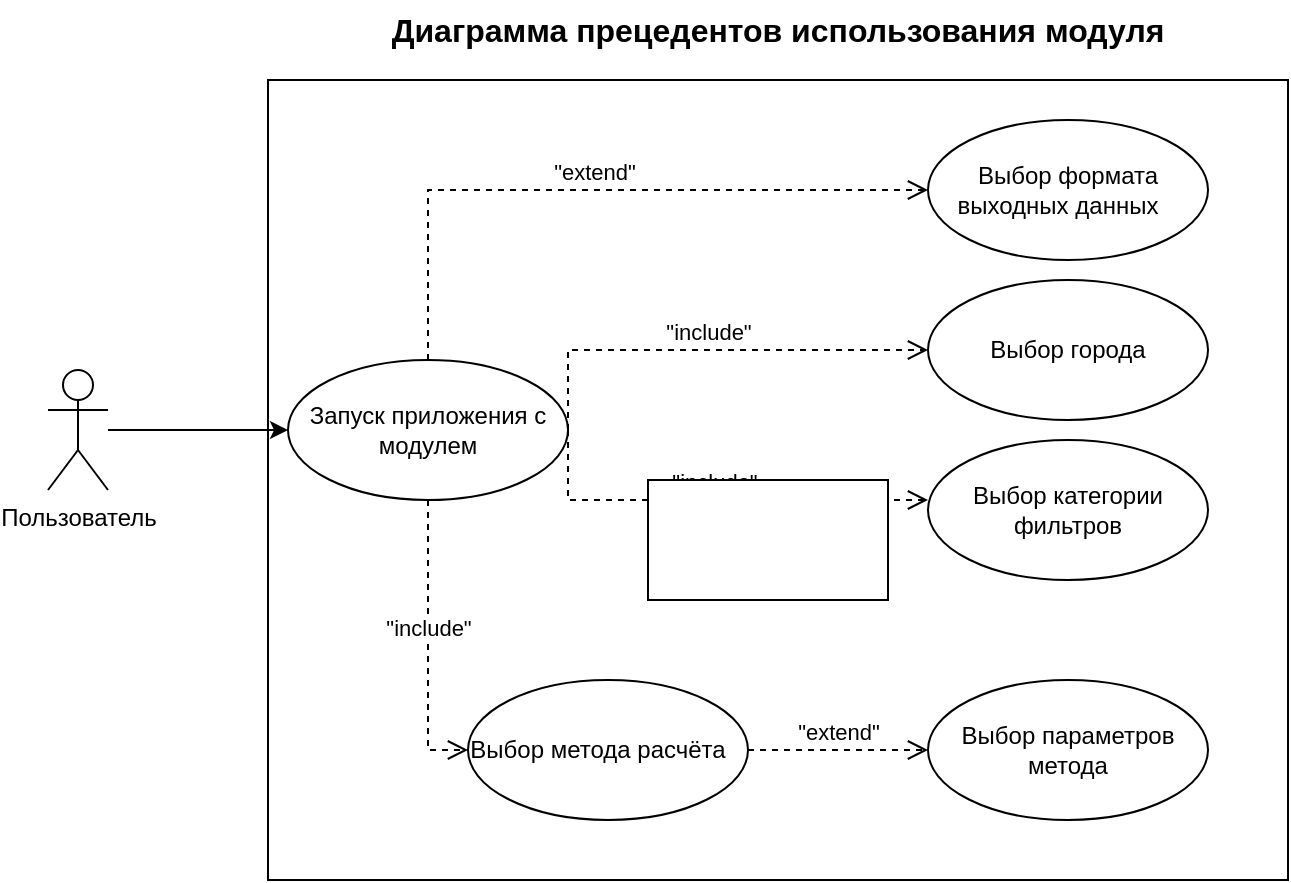 <mxfile version="21.3.3" type="github">
  <diagram name="Страница 1" id="cysYTuZrdJdEyRGJLU3K">
    <mxGraphModel dx="989" dy="549" grid="1" gridSize="10" guides="1" tooltips="1" connect="1" arrows="1" fold="1" page="1" pageScale="1" pageWidth="827" pageHeight="1169" math="0" shadow="0">
      <root>
        <mxCell id="0" />
        <mxCell id="1" parent="0" />
        <mxCell id="POdiIXYb0vxU6CHdMYXj-13" value="" style="rounded=0;whiteSpace=wrap;html=1;" vertex="1" parent="1">
          <mxGeometry x="200" y="120" width="510" height="400" as="geometry" />
        </mxCell>
        <mxCell id="POdiIXYb0vxU6CHdMYXj-10" style="edgeStyle=orthogonalEdgeStyle;rounded=0;orthogonalLoop=1;jettySize=auto;html=1;entryX=0;entryY=0.5;entryDx=0;entryDy=0;" edge="1" parent="1" source="mjsoIvUwzMQbEm5TKWGo-1" target="POdiIXYb0vxU6CHdMYXj-5">
          <mxGeometry relative="1" as="geometry" />
        </mxCell>
        <mxCell id="mjsoIvUwzMQbEm5TKWGo-1" value="Пользователь" style="shape=umlActor;verticalLabelPosition=bottom;verticalAlign=top;html=1;" parent="1" vertex="1">
          <mxGeometry x="90" y="265" width="30" height="60" as="geometry" />
        </mxCell>
        <mxCell id="mjsoIvUwzMQbEm5TKWGo-2" value="Выбор города" style="ellipse;whiteSpace=wrap;html=1;" parent="1" vertex="1">
          <mxGeometry x="530" y="220" width="140" height="70" as="geometry" />
        </mxCell>
        <mxCell id="mjsoIvUwzMQbEm5TKWGo-4" value="Выбор категории фильтров" style="ellipse;whiteSpace=wrap;html=1;" parent="1" vertex="1">
          <mxGeometry x="530" y="300" width="140" height="70" as="geometry" />
        </mxCell>
        <mxCell id="mjsoIvUwzMQbEm5TKWGo-5" value="Выбор метода расчёта&amp;nbsp; &amp;nbsp;" style="ellipse;whiteSpace=wrap;html=1;" parent="1" vertex="1">
          <mxGeometry x="300" y="420" width="140" height="70" as="geometry" />
        </mxCell>
        <mxCell id="mjsoIvUwzMQbEm5TKWGo-6" value="Выбор параметров метода" style="ellipse;whiteSpace=wrap;html=1;" parent="1" vertex="1">
          <mxGeometry x="530" y="420" width="140" height="70" as="geometry" />
        </mxCell>
        <mxCell id="POdiIXYb0vxU6CHdMYXj-3" value="&quot;extend&quot;" style="html=1;verticalAlign=bottom;endArrow=open;dashed=1;endSize=8;edgeStyle=elbowEdgeStyle;elbow=vertical;curved=0;rounded=0;exitX=1;exitY=0.5;exitDx=0;exitDy=0;entryX=0;entryY=0.5;entryDx=0;entryDy=0;" edge="1" parent="1" source="mjsoIvUwzMQbEm5TKWGo-5" target="mjsoIvUwzMQbEm5TKWGo-6">
          <mxGeometry relative="1" as="geometry">
            <mxPoint x="430" y="570" as="sourcePoint" />
            <mxPoint x="510" y="570" as="targetPoint" />
          </mxGeometry>
        </mxCell>
        <mxCell id="POdiIXYb0vxU6CHdMYXj-4" value="&quot;include&quot;" style="html=1;verticalAlign=bottom;endArrow=open;dashed=1;endSize=8;edgeStyle=elbowEdgeStyle;elbow=vertical;curved=0;rounded=0;exitX=1;exitY=0.5;exitDx=0;exitDy=0;entryX=0;entryY=0.5;entryDx=0;entryDy=0;" edge="1" parent="1" source="POdiIXYb0vxU6CHdMYXj-5" target="mjsoIvUwzMQbEm5TKWGo-2">
          <mxGeometry relative="1" as="geometry">
            <mxPoint x="180" y="420.21" as="sourcePoint" />
            <mxPoint x="250" y="420.21" as="targetPoint" />
            <Array as="points">
              <mxPoint x="480" y="255" />
            </Array>
          </mxGeometry>
        </mxCell>
        <mxCell id="POdiIXYb0vxU6CHdMYXj-5" value="Запуск приложения с модулем" style="ellipse;whiteSpace=wrap;html=1;" vertex="1" parent="1">
          <mxGeometry x="210" y="260" width="140" height="70" as="geometry" />
        </mxCell>
        <mxCell id="POdiIXYb0vxU6CHdMYXj-6" value="&quot;include&quot;" style="html=1;verticalAlign=bottom;endArrow=open;dashed=1;endSize=8;edgeStyle=elbowEdgeStyle;elbow=vertical;curved=0;rounded=0;exitX=1;exitY=0.5;exitDx=0;exitDy=0;" edge="1" parent="1" source="POdiIXYb0vxU6CHdMYXj-5">
          <mxGeometry relative="1" as="geometry">
            <mxPoint x="400" y="294.86" as="sourcePoint" />
            <mxPoint x="530" y="330" as="targetPoint" />
            <Array as="points">
              <mxPoint x="500" y="330" />
            </Array>
          </mxGeometry>
        </mxCell>
        <mxCell id="POdiIXYb0vxU6CHdMYXj-7" value="&quot;include&quot;" style="html=1;verticalAlign=bottom;endArrow=open;dashed=1;endSize=8;edgeStyle=elbowEdgeStyle;elbow=vertical;curved=0;rounded=0;exitX=0.5;exitY=1;exitDx=0;exitDy=0;entryX=0;entryY=0.5;entryDx=0;entryDy=0;" edge="1" parent="1" source="POdiIXYb0vxU6CHdMYXj-5" target="mjsoIvUwzMQbEm5TKWGo-5">
          <mxGeometry relative="1" as="geometry">
            <mxPoint x="134" y="400" as="sourcePoint" />
            <mxPoint x="314" y="435" as="targetPoint" />
            <Array as="points">
              <mxPoint x="320" y="455" />
              <mxPoint x="284" y="435" />
            </Array>
          </mxGeometry>
        </mxCell>
        <mxCell id="POdiIXYb0vxU6CHdMYXj-8" value="&quot;extend&quot;" style="html=1;verticalAlign=bottom;endArrow=open;dashed=1;endSize=8;edgeStyle=elbowEdgeStyle;elbow=vertical;curved=0;rounded=0;exitX=0.5;exitY=0;exitDx=0;exitDy=0;entryX=0;entryY=0.5;entryDx=0;entryDy=0;" edge="1" parent="1" source="POdiIXYb0vxU6CHdMYXj-5" target="POdiIXYb0vxU6CHdMYXj-9">
          <mxGeometry relative="1" as="geometry">
            <mxPoint x="279" y="180.21" as="sourcePoint" />
            <mxPoint x="349" y="180.21" as="targetPoint" />
            <Array as="points">
              <mxPoint x="480" y="175" />
            </Array>
          </mxGeometry>
        </mxCell>
        <mxCell id="POdiIXYb0vxU6CHdMYXj-9" value="Выбор формата выходных данных&amp;nbsp; &amp;nbsp;" style="ellipse;whiteSpace=wrap;html=1;" vertex="1" parent="1">
          <mxGeometry x="530" y="140" width="140" height="70" as="geometry" />
        </mxCell>
        <mxCell id="POdiIXYb0vxU6CHdMYXj-11" value="" style="rounded=0;whiteSpace=wrap;html=1;" vertex="1" parent="1">
          <mxGeometry x="390" y="320" width="120" height="60" as="geometry" />
        </mxCell>
        <mxCell id="POdiIXYb0vxU6CHdMYXj-14" value="&lt;font style=&quot;font-size: 16px;&quot;&gt;&lt;b&gt;Диаграмма прецедентов использования модуля&lt;/b&gt;&lt;/font&gt;" style="text;html=1;strokeColor=none;fillColor=none;align=center;verticalAlign=middle;whiteSpace=wrap;rounded=0;" vertex="1" parent="1">
          <mxGeometry x="200" y="80" width="510" height="30" as="geometry" />
        </mxCell>
      </root>
    </mxGraphModel>
  </diagram>
</mxfile>
